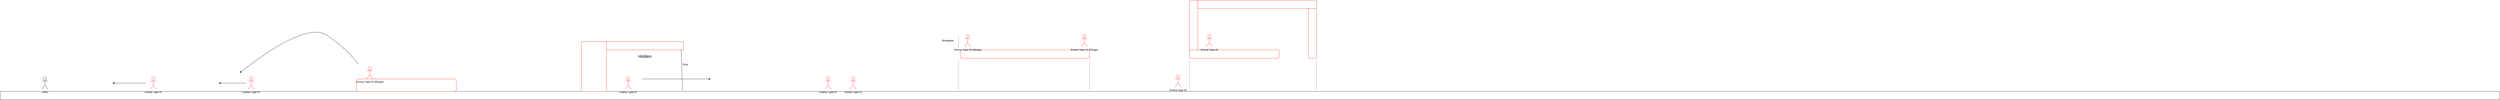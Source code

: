 <mxfile version="15.0.2" type="github">
  <diagram id="CVMTndMfb1_CYvGRXAgP" name="Page-1">
    <mxGraphModel dx="1999" dy="652" grid="1" gridSize="10" guides="1" tooltips="1" connect="1" arrows="1" fold="1" page="1" pageScale="1" pageWidth="3000" pageHeight="500" math="0" shadow="0">
      <root>
        <mxCell id="0" />
        <mxCell id="1" parent="0" />
        <mxCell id="uomXH_82EVlErH10DqCl-2" value="" style="rounded=0;whiteSpace=wrap;html=1;" vertex="1" parent="1">
          <mxGeometry y="960" width="12000" height="40" as="geometry" />
        </mxCell>
        <mxCell id="uomXH_82EVlErH10DqCl-4" value="Actor" style="shape=umlActor;verticalLabelPosition=bottom;verticalAlign=top;html=1;outlineConnect=0;" vertex="1" parent="1">
          <mxGeometry x="200" y="890" width="30" height="60" as="geometry" />
        </mxCell>
        <mxCell id="uomXH_82EVlErH10DqCl-5" value="Enemy Type #1" style="shape=umlActor;verticalLabelPosition=bottom;verticalAlign=top;html=1;outlineConnect=0;strokeColor=#FF0000;" vertex="1" parent="1">
          <mxGeometry x="720" y="890" width="30" height="60" as="geometry" />
        </mxCell>
        <mxCell id="uomXH_82EVlErH10DqCl-6" value="Enemy Type #2" style="shape=umlActor;verticalLabelPosition=bottom;verticalAlign=top;html=1;outlineConnect=0;strokeColor=#FF0000;" vertex="1" parent="1">
          <mxGeometry x="1190" y="890" width="30" height="60" as="geometry" />
        </mxCell>
        <mxCell id="uomXH_82EVlErH10DqCl-8" value="" style="rounded=1;whiteSpace=wrap;html=1;strokeColor=#FF0000;" vertex="1" parent="1">
          <mxGeometry x="1710" y="900" width="480" height="60" as="geometry" />
        </mxCell>
        <mxCell id="uomXH_82EVlErH10DqCl-9" value="Enemy Type #3 (Range)" style="shape=umlActor;verticalLabelPosition=bottom;verticalAlign=top;html=1;outlineConnect=0;strokeColor=#FF0000;" vertex="1" parent="1">
          <mxGeometry x="1760" y="840" width="30" height="60" as="geometry" />
        </mxCell>
        <mxCell id="uomXH_82EVlErH10DqCl-10" value="" style="rounded=0;whiteSpace=wrap;html=1;strokeColor=#FF0000;" vertex="1" parent="1">
          <mxGeometry x="2790" y="720" width="120" height="240" as="geometry" />
        </mxCell>
        <mxCell id="uomXH_82EVlErH10DqCl-11" value="" style="rounded=0;whiteSpace=wrap;html=1;strokeColor=#FF0000;" vertex="1" parent="1">
          <mxGeometry x="2910" y="720" width="370" height="40" as="geometry" />
        </mxCell>
        <mxCell id="uomXH_82EVlErH10DqCl-13" value="Enemy Type #1" style="shape=umlActor;verticalLabelPosition=bottom;verticalAlign=top;html=1;outlineConnect=0;strokeColor=#FF0000;" vertex="1" parent="1">
          <mxGeometry x="3000" y="890" width="30" height="60" as="geometry" />
        </mxCell>
        <mxCell id="uomXH_82EVlErH10DqCl-14" value="&lt;font style=&quot;font-size: 20px&quot;&gt;Hidden&lt;/font&gt;" style="text;html=1;strokeColor=none;fillColor=none;align=center;verticalAlign=middle;whiteSpace=wrap;rounded=0;" vertex="1" parent="1">
          <mxGeometry x="2990" y="770" width="210" height="40" as="geometry" />
        </mxCell>
        <mxCell id="uomXH_82EVlErH10DqCl-15" value="" style="endArrow=none;html=1;exitX=0.273;exitY=-0.1;exitDx=0;exitDy=0;exitPerimeter=0;entryX=0.97;entryY=1;entryDx=0;entryDy=0;entryPerimeter=0;" edge="1" parent="1" source="uomXH_82EVlErH10DqCl-2" target="uomXH_82EVlErH10DqCl-11">
          <mxGeometry width="50" height="50" relative="1" as="geometry">
            <mxPoint x="3140" y="520" as="sourcePoint" />
            <mxPoint x="3190" y="470" as="targetPoint" />
          </mxGeometry>
        </mxCell>
        <mxCell id="uomXH_82EVlErH10DqCl-16" value="Door" style="text;html=1;strokeColor=none;fillColor=none;align=center;verticalAlign=middle;whiteSpace=wrap;rounded=0;" vertex="1" parent="1">
          <mxGeometry x="3270" y="820" width="40" height="20" as="geometry" />
        </mxCell>
        <mxCell id="uomXH_82EVlErH10DqCl-17" value="" style="endArrow=classic;html=1;" edge="1" parent="1">
          <mxGeometry width="50" height="50" relative="1" as="geometry">
            <mxPoint x="3080" y="900" as="sourcePoint" />
            <mxPoint x="3410" y="900" as="targetPoint" />
          </mxGeometry>
        </mxCell>
        <mxCell id="uomXH_82EVlErH10DqCl-18" value="" style="endArrow=classic;html=1;" edge="1" parent="1">
          <mxGeometry width="50" height="50" relative="1" as="geometry">
            <mxPoint x="700" y="920" as="sourcePoint" />
            <mxPoint x="540" y="920" as="targetPoint" />
          </mxGeometry>
        </mxCell>
        <mxCell id="uomXH_82EVlErH10DqCl-19" value="" style="endArrow=classic;html=1;" edge="1" parent="1">
          <mxGeometry width="50" height="50" relative="1" as="geometry">
            <mxPoint x="1180" y="920" as="sourcePoint" />
            <mxPoint x="1050" y="920" as="targetPoint" />
          </mxGeometry>
        </mxCell>
        <mxCell id="uomXH_82EVlErH10DqCl-20" value="" style="curved=1;endArrow=classic;html=1;" edge="1" parent="1">
          <mxGeometry width="50" height="50" relative="1" as="geometry">
            <mxPoint x="1720" y="830" as="sourcePoint" />
            <mxPoint x="1150" y="870" as="targetPoint" />
            <Array as="points">
              <mxPoint x="1670" y="760" />
              <mxPoint x="1470" y="620" />
            </Array>
          </mxGeometry>
        </mxCell>
        <mxCell id="uomXH_82EVlErH10DqCl-21" value="" style="endArrow=none;dashed=1;html=1;" edge="1" parent="1">
          <mxGeometry width="50" height="50" relative="1" as="geometry">
            <mxPoint x="4600" y="950" as="sourcePoint" />
            <mxPoint x="4600" y="810" as="targetPoint" />
          </mxGeometry>
        </mxCell>
        <mxCell id="uomXH_82EVlErH10DqCl-22" value="Enemy Type #1" style="shape=umlActor;verticalLabelPosition=bottom;verticalAlign=top;html=1;outlineConnect=0;strokeColor=#FF0000;" vertex="1" parent="1">
          <mxGeometry x="3960" y="890" width="30" height="60" as="geometry" />
        </mxCell>
        <mxCell id="uomXH_82EVlErH10DqCl-23" value="Enemy Type #2" style="shape=umlActor;verticalLabelPosition=bottom;verticalAlign=top;html=1;outlineConnect=0;strokeColor=#FF0000;" vertex="1" parent="1">
          <mxGeometry x="4080" y="890" width="30" height="60" as="geometry" />
        </mxCell>
        <mxCell id="uomXH_82EVlErH10DqCl-24" value="Breakable" style="text;html=1;strokeColor=none;fillColor=none;align=center;verticalAlign=middle;whiteSpace=wrap;rounded=0;" vertex="1" parent="1">
          <mxGeometry x="4410" y="690" width="280" height="50" as="geometry" />
        </mxCell>
        <mxCell id="uomXH_82EVlErH10DqCl-25" value="" style="rounded=1;whiteSpace=wrap;html=1;strokeColor=#FF0000;" vertex="1" parent="1">
          <mxGeometry x="4610" y="760" width="620" height="40" as="geometry" />
        </mxCell>
        <mxCell id="uomXH_82EVlErH10DqCl-26" value="" style="endArrow=none;dashed=1;html=1;" edge="1" parent="1">
          <mxGeometry width="50" height="50" relative="1" as="geometry">
            <mxPoint x="4600" y="750" as="sourcePoint" />
            <mxPoint x="4600" y="690" as="targetPoint" />
          </mxGeometry>
        </mxCell>
        <mxCell id="uomXH_82EVlErH10DqCl-27" value="Enemy Type #3 (Range)" style="shape=umlActor;verticalLabelPosition=bottom;verticalAlign=top;html=1;outlineConnect=0;strokeColor=#FF0000;" vertex="1" parent="1">
          <mxGeometry x="4630" y="685" width="30" height="60" as="geometry" />
        </mxCell>
        <mxCell id="uomXH_82EVlErH10DqCl-28" value="Enemy Type #3 (Range)" style="shape=umlActor;verticalLabelPosition=bottom;verticalAlign=top;html=1;outlineConnect=0;strokeColor=#FF0000;" vertex="1" parent="1">
          <mxGeometry x="5190" y="685" width="30" height="60" as="geometry" />
        </mxCell>
        <mxCell id="uomXH_82EVlErH10DqCl-29" value="" style="endArrow=none;dashed=1;html=1;" edge="1" parent="1">
          <mxGeometry width="50" height="50" relative="1" as="geometry">
            <mxPoint x="5230" y="950" as="sourcePoint" />
            <mxPoint x="5230" y="810" as="targetPoint" />
          </mxGeometry>
        </mxCell>
        <mxCell id="uomXH_82EVlErH10DqCl-30" value="" style="rounded=1;whiteSpace=wrap;html=1;strokeColor=#FF0000;" vertex="1" parent="1">
          <mxGeometry x="5710" y="760" width="430" height="40" as="geometry" />
        </mxCell>
        <mxCell id="uomXH_82EVlErH10DqCl-31" value="" style="endArrow=none;dashed=1;html=1;" edge="1" parent="1">
          <mxGeometry width="50" height="50" relative="1" as="geometry">
            <mxPoint x="5710" y="950" as="sourcePoint" />
            <mxPoint x="5710" y="810" as="targetPoint" />
          </mxGeometry>
        </mxCell>
        <mxCell id="uomXH_82EVlErH10DqCl-32" value="" style="endArrow=none;dashed=1;html=1;" edge="1" parent="1">
          <mxGeometry width="50" height="50" relative="1" as="geometry">
            <mxPoint x="6320" y="950" as="sourcePoint" />
            <mxPoint x="6320" y="810" as="targetPoint" />
          </mxGeometry>
        </mxCell>
        <mxCell id="uomXH_82EVlErH10DqCl-33" value="Enemy Type #2" style="shape=umlActor;verticalLabelPosition=bottom;verticalAlign=top;html=1;outlineConnect=0;strokeColor=#FF0000;" vertex="1" parent="1">
          <mxGeometry x="5640" y="880" width="30" height="60" as="geometry" />
        </mxCell>
        <mxCell id="uomXH_82EVlErH10DqCl-34" value="" style="rounded=1;whiteSpace=wrap;html=1;strokeColor=#FF0000;" vertex="1" parent="1">
          <mxGeometry x="5710" y="520" width="40" height="240" as="geometry" />
        </mxCell>
        <mxCell id="uomXH_82EVlErH10DqCl-35" value="" style="rounded=1;whiteSpace=wrap;html=1;strokeColor=#FF0000;" vertex="1" parent="1">
          <mxGeometry x="5750" y="520" width="570" height="40" as="geometry" />
        </mxCell>
        <mxCell id="uomXH_82EVlErH10DqCl-36" value="" style="rounded=1;whiteSpace=wrap;html=1;strokeColor=#FF0000;" vertex="1" parent="1">
          <mxGeometry x="6280" y="560" width="40" height="240" as="geometry" />
        </mxCell>
        <mxCell id="uomXH_82EVlErH10DqCl-37" value="Enemy Type #2" style="shape=umlActor;verticalLabelPosition=bottom;verticalAlign=top;html=1;outlineConnect=0;strokeColor=#FF0000;" vertex="1" parent="1">
          <mxGeometry x="5790" y="685" width="30" height="60" as="geometry" />
        </mxCell>
      </root>
    </mxGraphModel>
  </diagram>
</mxfile>
